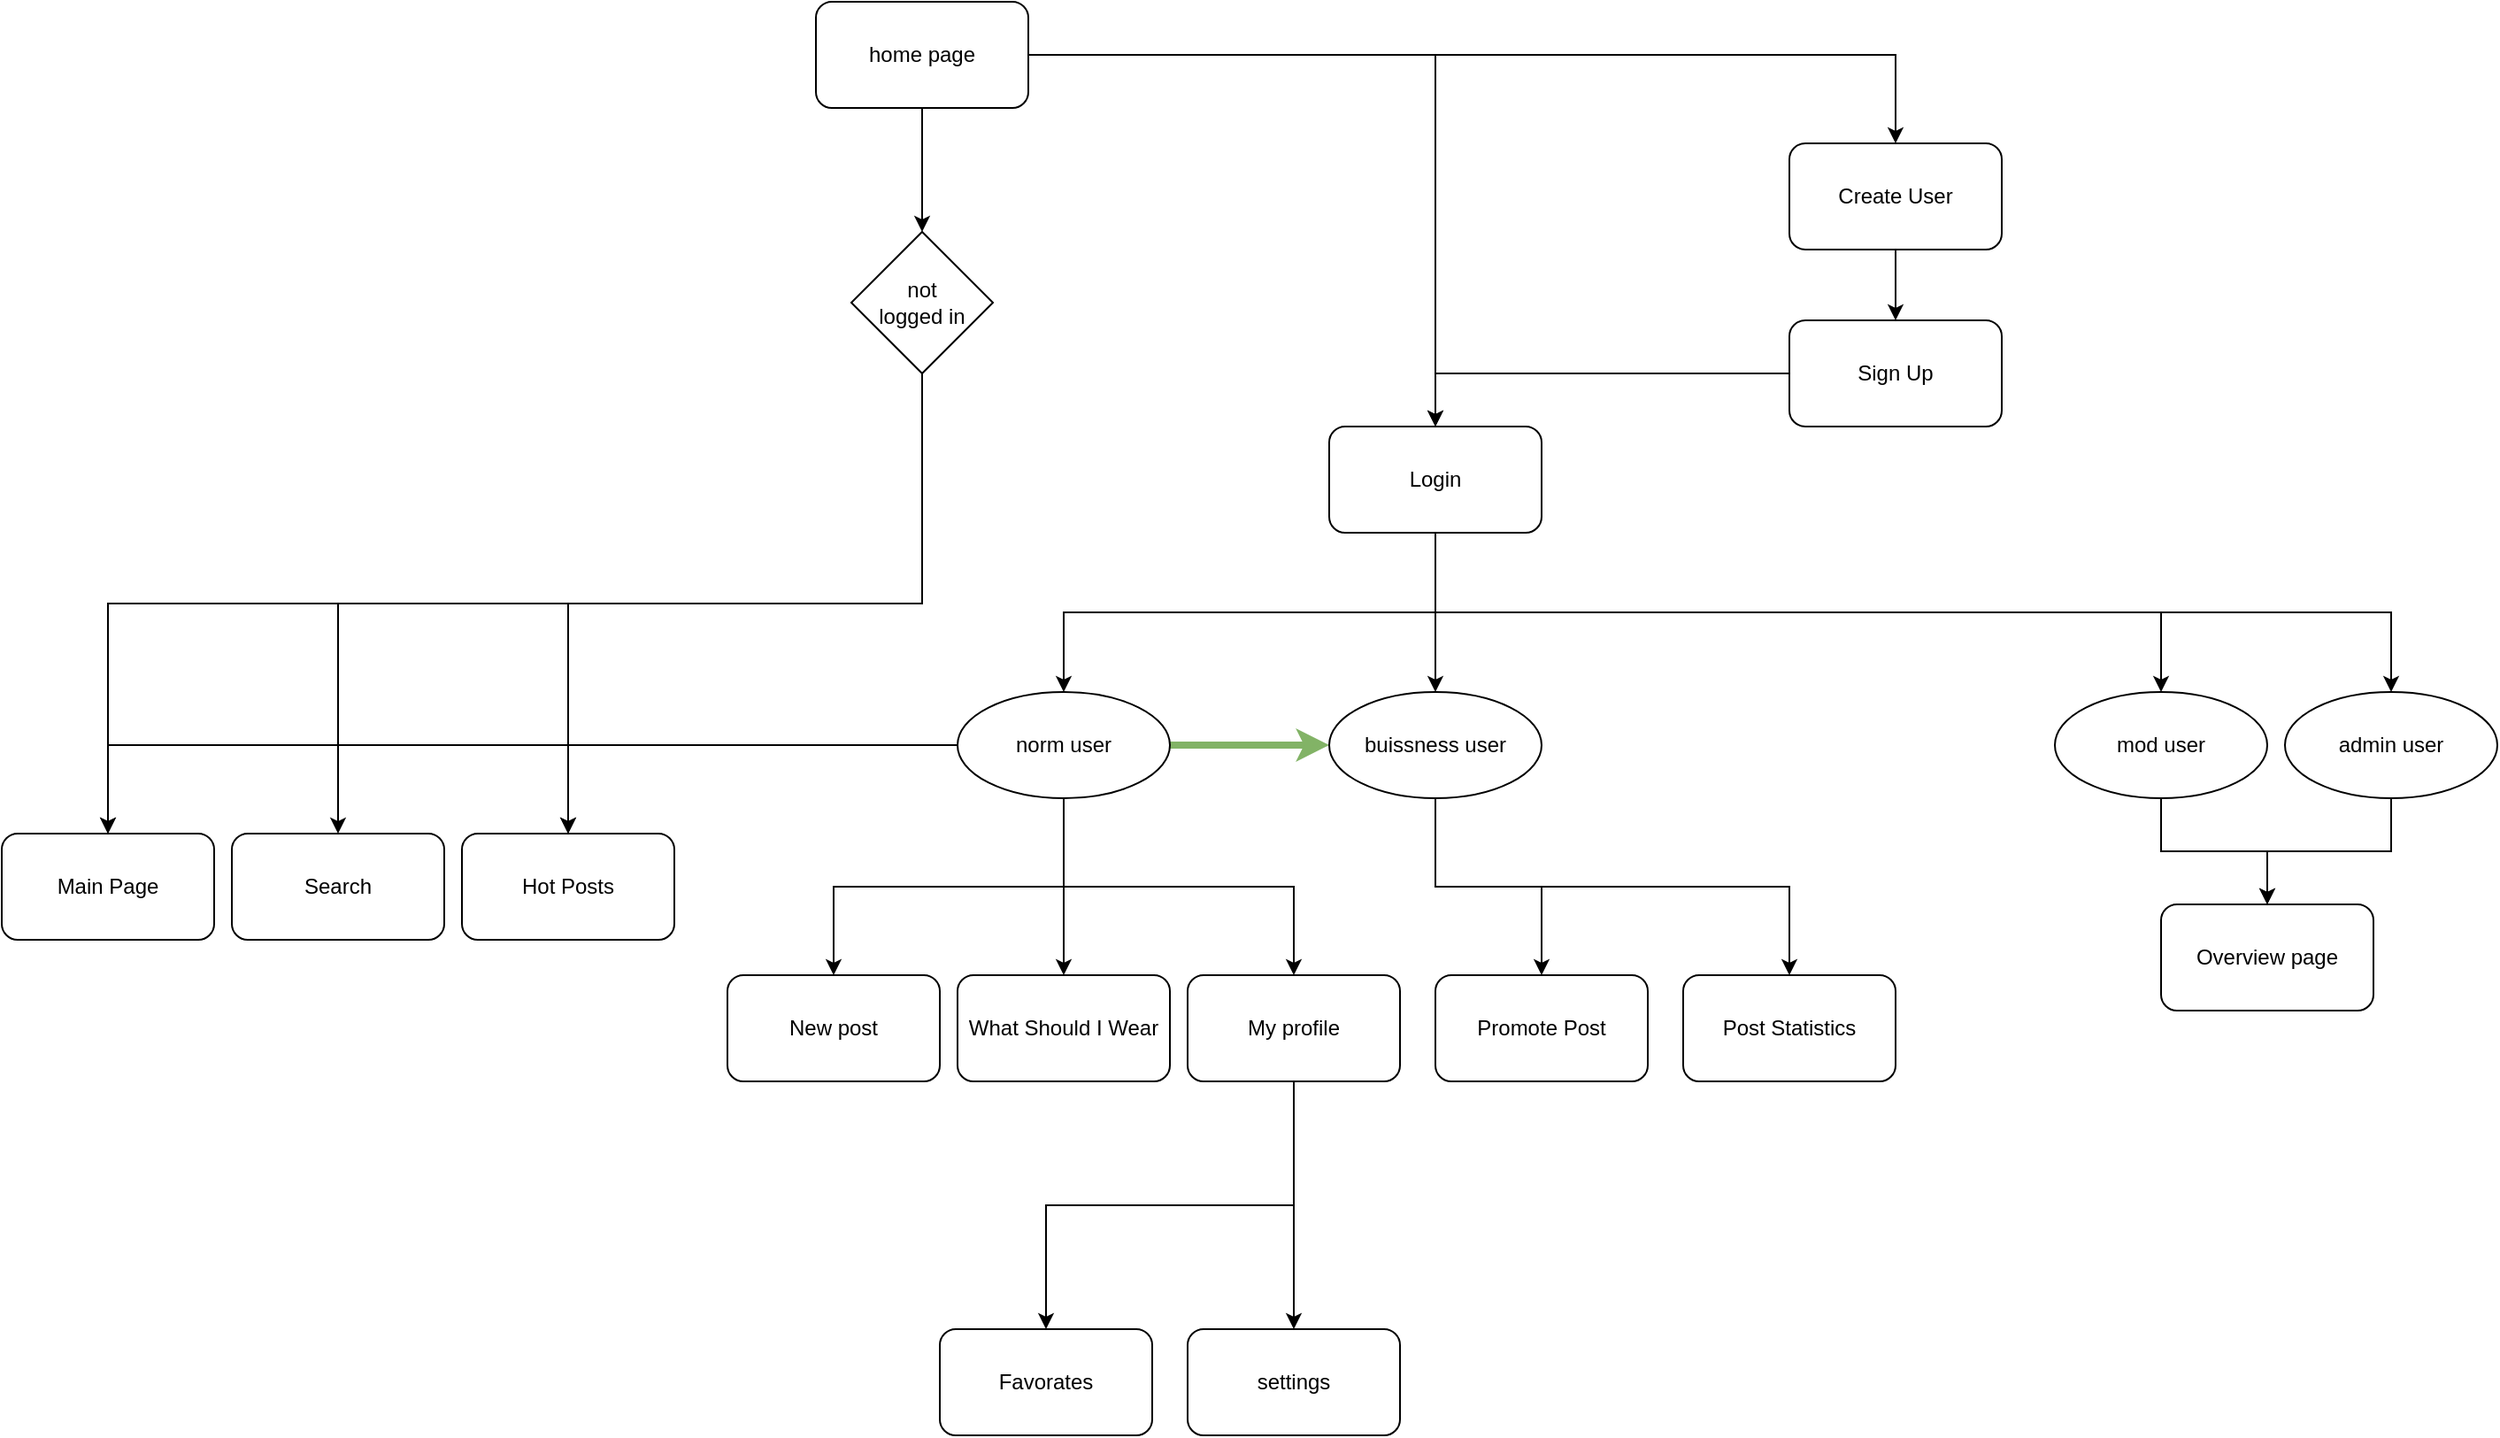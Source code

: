 <mxfile version="16.2.6" type="github">
  <diagram id="C5RBs43oDa-KdzZeNtuy" name="Page-1">
    <mxGraphModel dx="1422" dy="864" grid="1" gridSize="10" guides="1" tooltips="1" connect="1" arrows="1" fold="1" page="1" pageScale="1" pageWidth="12000" pageHeight="12000" background="none" math="0" shadow="0">
      <root>
        <mxCell id="WIyWlLk6GJQsqaUBKTNV-0" />
        <mxCell id="WIyWlLk6GJQsqaUBKTNV-1" parent="WIyWlLk6GJQsqaUBKTNV-0" />
        <mxCell id="0z6L-YeTGv1VFIF59bVe-4" style="edgeStyle=orthogonalEdgeStyle;rounded=0;orthogonalLoop=1;jettySize=auto;html=1;exitX=0.5;exitY=1;exitDx=0;exitDy=0;" parent="WIyWlLk6GJQsqaUBKTNV-1" source="0z6L-YeTGv1VFIF59bVe-0" target="0z6L-YeTGv1VFIF59bVe-3" edge="1">
          <mxGeometry relative="1" as="geometry" />
        </mxCell>
        <mxCell id="0z6L-YeTGv1VFIF59bVe-7" style="edgeStyle=orthogonalEdgeStyle;rounded=0;orthogonalLoop=1;jettySize=auto;html=1;exitX=0.5;exitY=1;exitDx=0;exitDy=0;entryX=0.5;entryY=0;entryDx=0;entryDy=0;" parent="WIyWlLk6GJQsqaUBKTNV-1" source="0z6L-YeTGv1VFIF59bVe-0" target="0z6L-YeTGv1VFIF59bVe-1" edge="1">
          <mxGeometry relative="1" as="geometry" />
        </mxCell>
        <mxCell id="0z6L-YeTGv1VFIF59bVe-165" style="edgeStyle=orthogonalEdgeStyle;rounded=0;orthogonalLoop=1;jettySize=auto;html=1;exitX=0.5;exitY=1;exitDx=0;exitDy=0;" parent="WIyWlLk6GJQsqaUBKTNV-1" source="0z6L-YeTGv1VFIF59bVe-0" target="0z6L-YeTGv1VFIF59bVe-159" edge="1">
          <mxGeometry relative="1" as="geometry" />
        </mxCell>
        <mxCell id="0z6L-YeTGv1VFIF59bVe-170" style="edgeStyle=orthogonalEdgeStyle;rounded=0;orthogonalLoop=1;jettySize=auto;html=1;exitX=0.5;exitY=1;exitDx=0;exitDy=0;" parent="WIyWlLk6GJQsqaUBKTNV-1" source="0z6L-YeTGv1VFIF59bVe-0" target="0z6L-YeTGv1VFIF59bVe-2" edge="1">
          <mxGeometry relative="1" as="geometry" />
        </mxCell>
        <mxCell id="0z6L-YeTGv1VFIF59bVe-0" value="Login" style="rounded=1;whiteSpace=wrap;html=1;" parent="WIyWlLk6GJQsqaUBKTNV-1" vertex="1">
          <mxGeometry x="2930" y="1240" width="120" height="60" as="geometry" />
        </mxCell>
        <mxCell id="0z6L-YeTGv1VFIF59bVe-33" style="edgeStyle=orthogonalEdgeStyle;rounded=0;orthogonalLoop=1;jettySize=auto;html=1;exitX=0;exitY=0.5;exitDx=0;exitDy=0;entryX=0.5;entryY=0;entryDx=0;entryDy=0;" parent="WIyWlLk6GJQsqaUBKTNV-1" source="0z6L-YeTGv1VFIF59bVe-1" target="0z6L-YeTGv1VFIF59bVe-26" edge="1">
          <mxGeometry relative="1" as="geometry" />
        </mxCell>
        <mxCell id="0z6L-YeTGv1VFIF59bVe-35" style="edgeStyle=orthogonalEdgeStyle;rounded=0;orthogonalLoop=1;jettySize=auto;html=1;exitX=0;exitY=0.5;exitDx=0;exitDy=0;entryX=0.5;entryY=0;entryDx=0;entryDy=0;" parent="WIyWlLk6GJQsqaUBKTNV-1" source="0z6L-YeTGv1VFIF59bVe-1" target="0z6L-YeTGv1VFIF59bVe-24" edge="1">
          <mxGeometry relative="1" as="geometry" />
        </mxCell>
        <mxCell id="0z6L-YeTGv1VFIF59bVe-38" style="edgeStyle=orthogonalEdgeStyle;rounded=0;orthogonalLoop=1;jettySize=auto;html=1;exitX=0.5;exitY=1;exitDx=0;exitDy=0;" parent="WIyWlLk6GJQsqaUBKTNV-1" source="0z6L-YeTGv1VFIF59bVe-1" target="0z6L-YeTGv1VFIF59bVe-37" edge="1">
          <mxGeometry relative="1" as="geometry" />
        </mxCell>
        <mxCell id="0z6L-YeTGv1VFIF59bVe-39" style="edgeStyle=orthogonalEdgeStyle;rounded=0;orthogonalLoop=1;jettySize=auto;html=1;exitX=0.5;exitY=1;exitDx=0;exitDy=0;entryX=0.5;entryY=0;entryDx=0;entryDy=0;" parent="WIyWlLk6GJQsqaUBKTNV-1" source="0z6L-YeTGv1VFIF59bVe-1" target="0z6L-YeTGv1VFIF59bVe-36" edge="1">
          <mxGeometry relative="1" as="geometry" />
        </mxCell>
        <mxCell id="0z6L-YeTGv1VFIF59bVe-100" style="edgeStyle=orthogonalEdgeStyle;rounded=0;orthogonalLoop=1;jettySize=auto;html=1;exitX=0.5;exitY=1;exitDx=0;exitDy=0;entryX=0.5;entryY=0;entryDx=0;entryDy=0;" parent="WIyWlLk6GJQsqaUBKTNV-1" source="0z6L-YeTGv1VFIF59bVe-1" target="0z6L-YeTGv1VFIF59bVe-99" edge="1">
          <mxGeometry relative="1" as="geometry" />
        </mxCell>
        <mxCell id="0z6L-YeTGv1VFIF59bVe-171" style="edgeStyle=orthogonalEdgeStyle;rounded=0;orthogonalLoop=1;jettySize=auto;html=1;exitX=1;exitY=0.5;exitDx=0;exitDy=0;entryX=0;entryY=0.5;entryDx=0;entryDy=0;fillColor=#d5e8d4;strokeColor=#82b366;strokeWidth=4;" parent="WIyWlLk6GJQsqaUBKTNV-1" source="0z6L-YeTGv1VFIF59bVe-1" target="0z6L-YeTGv1VFIF59bVe-159" edge="1">
          <mxGeometry relative="1" as="geometry" />
        </mxCell>
        <mxCell id="0z6L-YeTGv1VFIF59bVe-1" value="norm user" style="ellipse;whiteSpace=wrap;html=1;aspect=fixed;fontFamily=Helvetica;fontSize=12;fontColor=#000000;align=center;strokeColor=#000000;fillColor=#ffffff;" parent="WIyWlLk6GJQsqaUBKTNV-1" vertex="1">
          <mxGeometry x="2720" y="1390" width="120" height="60" as="geometry" />
        </mxCell>
        <mxCell id="rKLbovxo4yAuVbZpLVQN-10" style="edgeStyle=orthogonalEdgeStyle;rounded=0;orthogonalLoop=1;jettySize=auto;html=1;exitX=0.5;exitY=1;exitDx=0;exitDy=0;entryX=0.5;entryY=0;entryDx=0;entryDy=0;" edge="1" parent="WIyWlLk6GJQsqaUBKTNV-1" source="0z6L-YeTGv1VFIF59bVe-2" target="rKLbovxo4yAuVbZpLVQN-7">
          <mxGeometry relative="1" as="geometry" />
        </mxCell>
        <mxCell id="0z6L-YeTGv1VFIF59bVe-2" value="admin user" style="ellipse;whiteSpace=wrap;html=1;aspect=fixed;fontFamily=Helvetica;fontSize=12;fontColor=#000000;align=center;strokeColor=#000000;fillColor=#ffffff;" parent="WIyWlLk6GJQsqaUBKTNV-1" vertex="1">
          <mxGeometry x="3470" y="1390" width="120" height="60" as="geometry" />
        </mxCell>
        <mxCell id="rKLbovxo4yAuVbZpLVQN-8" style="edgeStyle=orthogonalEdgeStyle;rounded=0;orthogonalLoop=1;jettySize=auto;html=1;exitX=0.5;exitY=1;exitDx=0;exitDy=0;entryX=0.5;entryY=0;entryDx=0;entryDy=0;" edge="1" parent="WIyWlLk6GJQsqaUBKTNV-1" source="0z6L-YeTGv1VFIF59bVe-3" target="rKLbovxo4yAuVbZpLVQN-7">
          <mxGeometry relative="1" as="geometry" />
        </mxCell>
        <mxCell id="0z6L-YeTGv1VFIF59bVe-3" value="mod user" style="ellipse;whiteSpace=wrap;html=1;aspect=fixed;fontFamily=Helvetica;fontSize=12;fontColor=#000000;align=center;strokeColor=#000000;fillColor=#ffffff;" parent="WIyWlLk6GJQsqaUBKTNV-1" vertex="1">
          <mxGeometry x="3340" y="1390" width="120" height="60" as="geometry" />
        </mxCell>
        <mxCell id="0z6L-YeTGv1VFIF59bVe-12" style="edgeStyle=orthogonalEdgeStyle;rounded=0;orthogonalLoop=1;jettySize=auto;html=1;exitX=0.5;exitY=1;exitDx=0;exitDy=0;entryX=0.5;entryY=0;entryDx=0;entryDy=0;" parent="WIyWlLk6GJQsqaUBKTNV-1" source="0z6L-YeTGv1VFIF59bVe-8" target="0z6L-YeTGv1VFIF59bVe-11" edge="1">
          <mxGeometry relative="1" as="geometry" />
        </mxCell>
        <mxCell id="0z6L-YeTGv1VFIF59bVe-8" value="Create User" style="rounded=1;whiteSpace=wrap;html=1;" parent="WIyWlLk6GJQsqaUBKTNV-1" vertex="1">
          <mxGeometry x="3190" y="1080" width="120" height="60" as="geometry" />
        </mxCell>
        <mxCell id="0z6L-YeTGv1VFIF59bVe-13" style="edgeStyle=orthogonalEdgeStyle;rounded=0;orthogonalLoop=1;jettySize=auto;html=1;exitX=0;exitY=0.5;exitDx=0;exitDy=0;entryX=0.5;entryY=0;entryDx=0;entryDy=0;" parent="WIyWlLk6GJQsqaUBKTNV-1" source="0z6L-YeTGv1VFIF59bVe-11" target="0z6L-YeTGv1VFIF59bVe-0" edge="1">
          <mxGeometry relative="1" as="geometry" />
        </mxCell>
        <mxCell id="0z6L-YeTGv1VFIF59bVe-11" value="Sign Up" style="rounded=1;whiteSpace=wrap;html=1;" parent="WIyWlLk6GJQsqaUBKTNV-1" vertex="1">
          <mxGeometry x="3190" y="1180" width="120" height="60" as="geometry" />
        </mxCell>
        <mxCell id="0z6L-YeTGv1VFIF59bVe-15" style="edgeStyle=orthogonalEdgeStyle;rounded=0;orthogonalLoop=1;jettySize=auto;html=1;exitX=1;exitY=0.5;exitDx=0;exitDy=0;entryX=0.5;entryY=0;entryDx=0;entryDy=0;" parent="WIyWlLk6GJQsqaUBKTNV-1" source="0z6L-YeTGv1VFIF59bVe-14" target="0z6L-YeTGv1VFIF59bVe-0" edge="1">
          <mxGeometry relative="1" as="geometry" />
        </mxCell>
        <mxCell id="0z6L-YeTGv1VFIF59bVe-16" style="edgeStyle=orthogonalEdgeStyle;rounded=0;orthogonalLoop=1;jettySize=auto;html=1;exitX=1;exitY=0.5;exitDx=0;exitDy=0;" parent="WIyWlLk6GJQsqaUBKTNV-1" source="0z6L-YeTGv1VFIF59bVe-14" target="0z6L-YeTGv1VFIF59bVe-8" edge="1">
          <mxGeometry relative="1" as="geometry" />
        </mxCell>
        <mxCell id="0z6L-YeTGv1VFIF59bVe-29" style="edgeStyle=orthogonalEdgeStyle;rounded=0;orthogonalLoop=1;jettySize=auto;html=1;exitX=0.5;exitY=1;exitDx=0;exitDy=0;entryX=0.5;entryY=0;entryDx=0;entryDy=0;" parent="WIyWlLk6GJQsqaUBKTNV-1" source="0z6L-YeTGv1VFIF59bVe-14" target="0z6L-YeTGv1VFIF59bVe-28" edge="1">
          <mxGeometry relative="1" as="geometry" />
        </mxCell>
        <mxCell id="0z6L-YeTGv1VFIF59bVe-14" value="home page" style="rounded=1;whiteSpace=wrap;html=1;" parent="WIyWlLk6GJQsqaUBKTNV-1" vertex="1">
          <mxGeometry x="2640" y="1000" width="120" height="60" as="geometry" />
        </mxCell>
        <mxCell id="0z6L-YeTGv1VFIF59bVe-24" value="Main Page" style="rounded=1;whiteSpace=wrap;html=1;" parent="WIyWlLk6GJQsqaUBKTNV-1" vertex="1">
          <mxGeometry x="2180" y="1470" width="120" height="60" as="geometry" />
        </mxCell>
        <mxCell id="0z6L-YeTGv1VFIF59bVe-25" value="Search" style="rounded=1;whiteSpace=wrap;html=1;" parent="WIyWlLk6GJQsqaUBKTNV-1" vertex="1">
          <mxGeometry x="2310" y="1470" width="120" height="60" as="geometry" />
        </mxCell>
        <mxCell id="0z6L-YeTGv1VFIF59bVe-26" value="Hot Posts" style="rounded=1;whiteSpace=wrap;html=1;" parent="WIyWlLk6GJQsqaUBKTNV-1" vertex="1">
          <mxGeometry x="2440" y="1470" width="120" height="60" as="geometry" />
        </mxCell>
        <mxCell id="0z6L-YeTGv1VFIF59bVe-30" style="edgeStyle=orthogonalEdgeStyle;rounded=0;orthogonalLoop=1;jettySize=auto;html=1;exitX=0.5;exitY=1;exitDx=0;exitDy=0;entryX=0.5;entryY=0;entryDx=0;entryDy=0;" parent="WIyWlLk6GJQsqaUBKTNV-1" source="0z6L-YeTGv1VFIF59bVe-28" target="0z6L-YeTGv1VFIF59bVe-24" edge="1">
          <mxGeometry relative="1" as="geometry" />
        </mxCell>
        <mxCell id="0z6L-YeTGv1VFIF59bVe-31" style="edgeStyle=orthogonalEdgeStyle;rounded=0;orthogonalLoop=1;jettySize=auto;html=1;exitX=0.5;exitY=1;exitDx=0;exitDy=0;" parent="WIyWlLk6GJQsqaUBKTNV-1" source="0z6L-YeTGv1VFIF59bVe-28" target="0z6L-YeTGv1VFIF59bVe-25" edge="1">
          <mxGeometry relative="1" as="geometry" />
        </mxCell>
        <mxCell id="0z6L-YeTGv1VFIF59bVe-32" style="edgeStyle=orthogonalEdgeStyle;rounded=0;orthogonalLoop=1;jettySize=auto;html=1;exitX=0.5;exitY=1;exitDx=0;exitDy=0;entryX=0.5;entryY=0;entryDx=0;entryDy=0;" parent="WIyWlLk6GJQsqaUBKTNV-1" source="0z6L-YeTGv1VFIF59bVe-28" target="0z6L-YeTGv1VFIF59bVe-26" edge="1">
          <mxGeometry relative="1" as="geometry" />
        </mxCell>
        <mxCell id="0z6L-YeTGv1VFIF59bVe-28" value="not &lt;br&gt;logged in" style="rhombus;whiteSpace=wrap;html=1;" parent="WIyWlLk6GJQsqaUBKTNV-1" vertex="1">
          <mxGeometry x="2660" y="1130" width="80" height="80" as="geometry" />
        </mxCell>
        <mxCell id="0z6L-YeTGv1VFIF59bVe-36" value="New post" style="rounded=1;whiteSpace=wrap;html=1;" parent="WIyWlLk6GJQsqaUBKTNV-1" vertex="1">
          <mxGeometry x="2590" y="1550" width="120" height="60" as="geometry" />
        </mxCell>
        <mxCell id="0z6L-YeTGv1VFIF59bVe-37" value="What Should I Wear" style="rounded=1;whiteSpace=wrap;html=1;" parent="WIyWlLk6GJQsqaUBKTNV-1" vertex="1">
          <mxGeometry x="2720" y="1550" width="120" height="60" as="geometry" />
        </mxCell>
        <mxCell id="rKLbovxo4yAuVbZpLVQN-1" style="edgeStyle=orthogonalEdgeStyle;rounded=0;orthogonalLoop=1;jettySize=auto;html=1;exitX=0.5;exitY=1;exitDx=0;exitDy=0;entryX=0.5;entryY=0;entryDx=0;entryDy=0;" edge="1" parent="WIyWlLk6GJQsqaUBKTNV-1" source="0z6L-YeTGv1VFIF59bVe-99" target="rKLbovxo4yAuVbZpLVQN-0">
          <mxGeometry relative="1" as="geometry" />
        </mxCell>
        <mxCell id="rKLbovxo4yAuVbZpLVQN-3" style="edgeStyle=orthogonalEdgeStyle;rounded=0;orthogonalLoop=1;jettySize=auto;html=1;exitX=0.5;exitY=1;exitDx=0;exitDy=0;entryX=0.5;entryY=0;entryDx=0;entryDy=0;" edge="1" parent="WIyWlLk6GJQsqaUBKTNV-1" source="0z6L-YeTGv1VFIF59bVe-99" target="rKLbovxo4yAuVbZpLVQN-2">
          <mxGeometry relative="1" as="geometry" />
        </mxCell>
        <mxCell id="0z6L-YeTGv1VFIF59bVe-99" value="My profile" style="rounded=1;whiteSpace=wrap;html=1;" parent="WIyWlLk6GJQsqaUBKTNV-1" vertex="1">
          <mxGeometry x="2850" y="1550" width="120" height="60" as="geometry" />
        </mxCell>
        <mxCell id="0z6L-YeTGv1VFIF59bVe-167" style="edgeStyle=orthogonalEdgeStyle;rounded=0;orthogonalLoop=1;jettySize=auto;html=1;exitX=0.5;exitY=1;exitDx=0;exitDy=0;entryX=0.5;entryY=0;entryDx=0;entryDy=0;" parent="WIyWlLk6GJQsqaUBKTNV-1" source="0z6L-YeTGv1VFIF59bVe-159" target="0z6L-YeTGv1VFIF59bVe-166" edge="1">
          <mxGeometry relative="1" as="geometry" />
        </mxCell>
        <mxCell id="0z6L-YeTGv1VFIF59bVe-169" style="edgeStyle=orthogonalEdgeStyle;rounded=0;orthogonalLoop=1;jettySize=auto;html=1;exitX=0.5;exitY=1;exitDx=0;exitDy=0;entryX=0.5;entryY=0;entryDx=0;entryDy=0;" parent="WIyWlLk6GJQsqaUBKTNV-1" source="0z6L-YeTGv1VFIF59bVe-159" target="0z6L-YeTGv1VFIF59bVe-168" edge="1">
          <mxGeometry relative="1" as="geometry" />
        </mxCell>
        <mxCell id="0z6L-YeTGv1VFIF59bVe-159" value="buissness user" style="ellipse;whiteSpace=wrap;html=1;aspect=fixed;fontFamily=Helvetica;fontSize=12;fontColor=#000000;align=center;strokeColor=#000000;fillColor=#ffffff;" parent="WIyWlLk6GJQsqaUBKTNV-1" vertex="1">
          <mxGeometry x="2930" y="1390" width="120" height="60" as="geometry" />
        </mxCell>
        <mxCell id="0z6L-YeTGv1VFIF59bVe-166" value="Promote Post" style="rounded=1;whiteSpace=wrap;html=1;" parent="WIyWlLk6GJQsqaUBKTNV-1" vertex="1">
          <mxGeometry x="2990" y="1550" width="120" height="60" as="geometry" />
        </mxCell>
        <mxCell id="0z6L-YeTGv1VFIF59bVe-168" value="Post Statistics" style="rounded=1;whiteSpace=wrap;html=1;" parent="WIyWlLk6GJQsqaUBKTNV-1" vertex="1">
          <mxGeometry x="3130" y="1550" width="120" height="60" as="geometry" />
        </mxCell>
        <mxCell id="rKLbovxo4yAuVbZpLVQN-0" value="Favorates" style="rounded=1;whiteSpace=wrap;html=1;" vertex="1" parent="WIyWlLk6GJQsqaUBKTNV-1">
          <mxGeometry x="2710" y="1750" width="120" height="60" as="geometry" />
        </mxCell>
        <mxCell id="rKLbovxo4yAuVbZpLVQN-2" value="settings" style="rounded=1;whiteSpace=wrap;html=1;" vertex="1" parent="WIyWlLk6GJQsqaUBKTNV-1">
          <mxGeometry x="2850" y="1750" width="120" height="60" as="geometry" />
        </mxCell>
        <mxCell id="rKLbovxo4yAuVbZpLVQN-7" value="Overview page" style="rounded=1;whiteSpace=wrap;html=1;" vertex="1" parent="WIyWlLk6GJQsqaUBKTNV-1">
          <mxGeometry x="3400" y="1510" width="120" height="60" as="geometry" />
        </mxCell>
      </root>
    </mxGraphModel>
  </diagram>
</mxfile>
